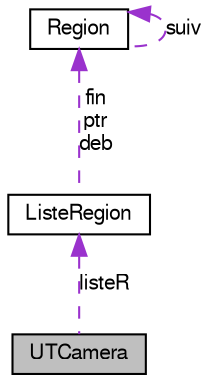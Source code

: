 digraph G
{
  edge [fontname="FreeSans",fontsize="10",labelfontname="FreeSans",labelfontsize="10"];
  node [fontname="FreeSans",fontsize="10",shape=record];
  Node1 [label="UTCamera",height=0.2,width=0.4,color="black", fillcolor="grey75", style="filled" fontcolor="black"];
  Node2 -> Node1 [dir=back,color="darkorchid3",fontsize="10",style="dashed",label="listeR",fontname="FreeSans"];
  Node2 [label="ListeRegion",height=0.2,width=0.4,color="black", fillcolor="white", style="filled",URL="$class_liste_region.html"];
  Node3 -> Node2 [dir=back,color="darkorchid3",fontsize="10",style="dashed",label="fin\nptr\ndeb",fontname="FreeSans"];
  Node3 [label="Region",height=0.2,width=0.4,color="black", fillcolor="white", style="filled",URL="$struct_region.html"];
  Node3 -> Node3 [dir=back,color="darkorchid3",fontsize="10",style="dashed",label="suiv",fontname="FreeSans"];
}
